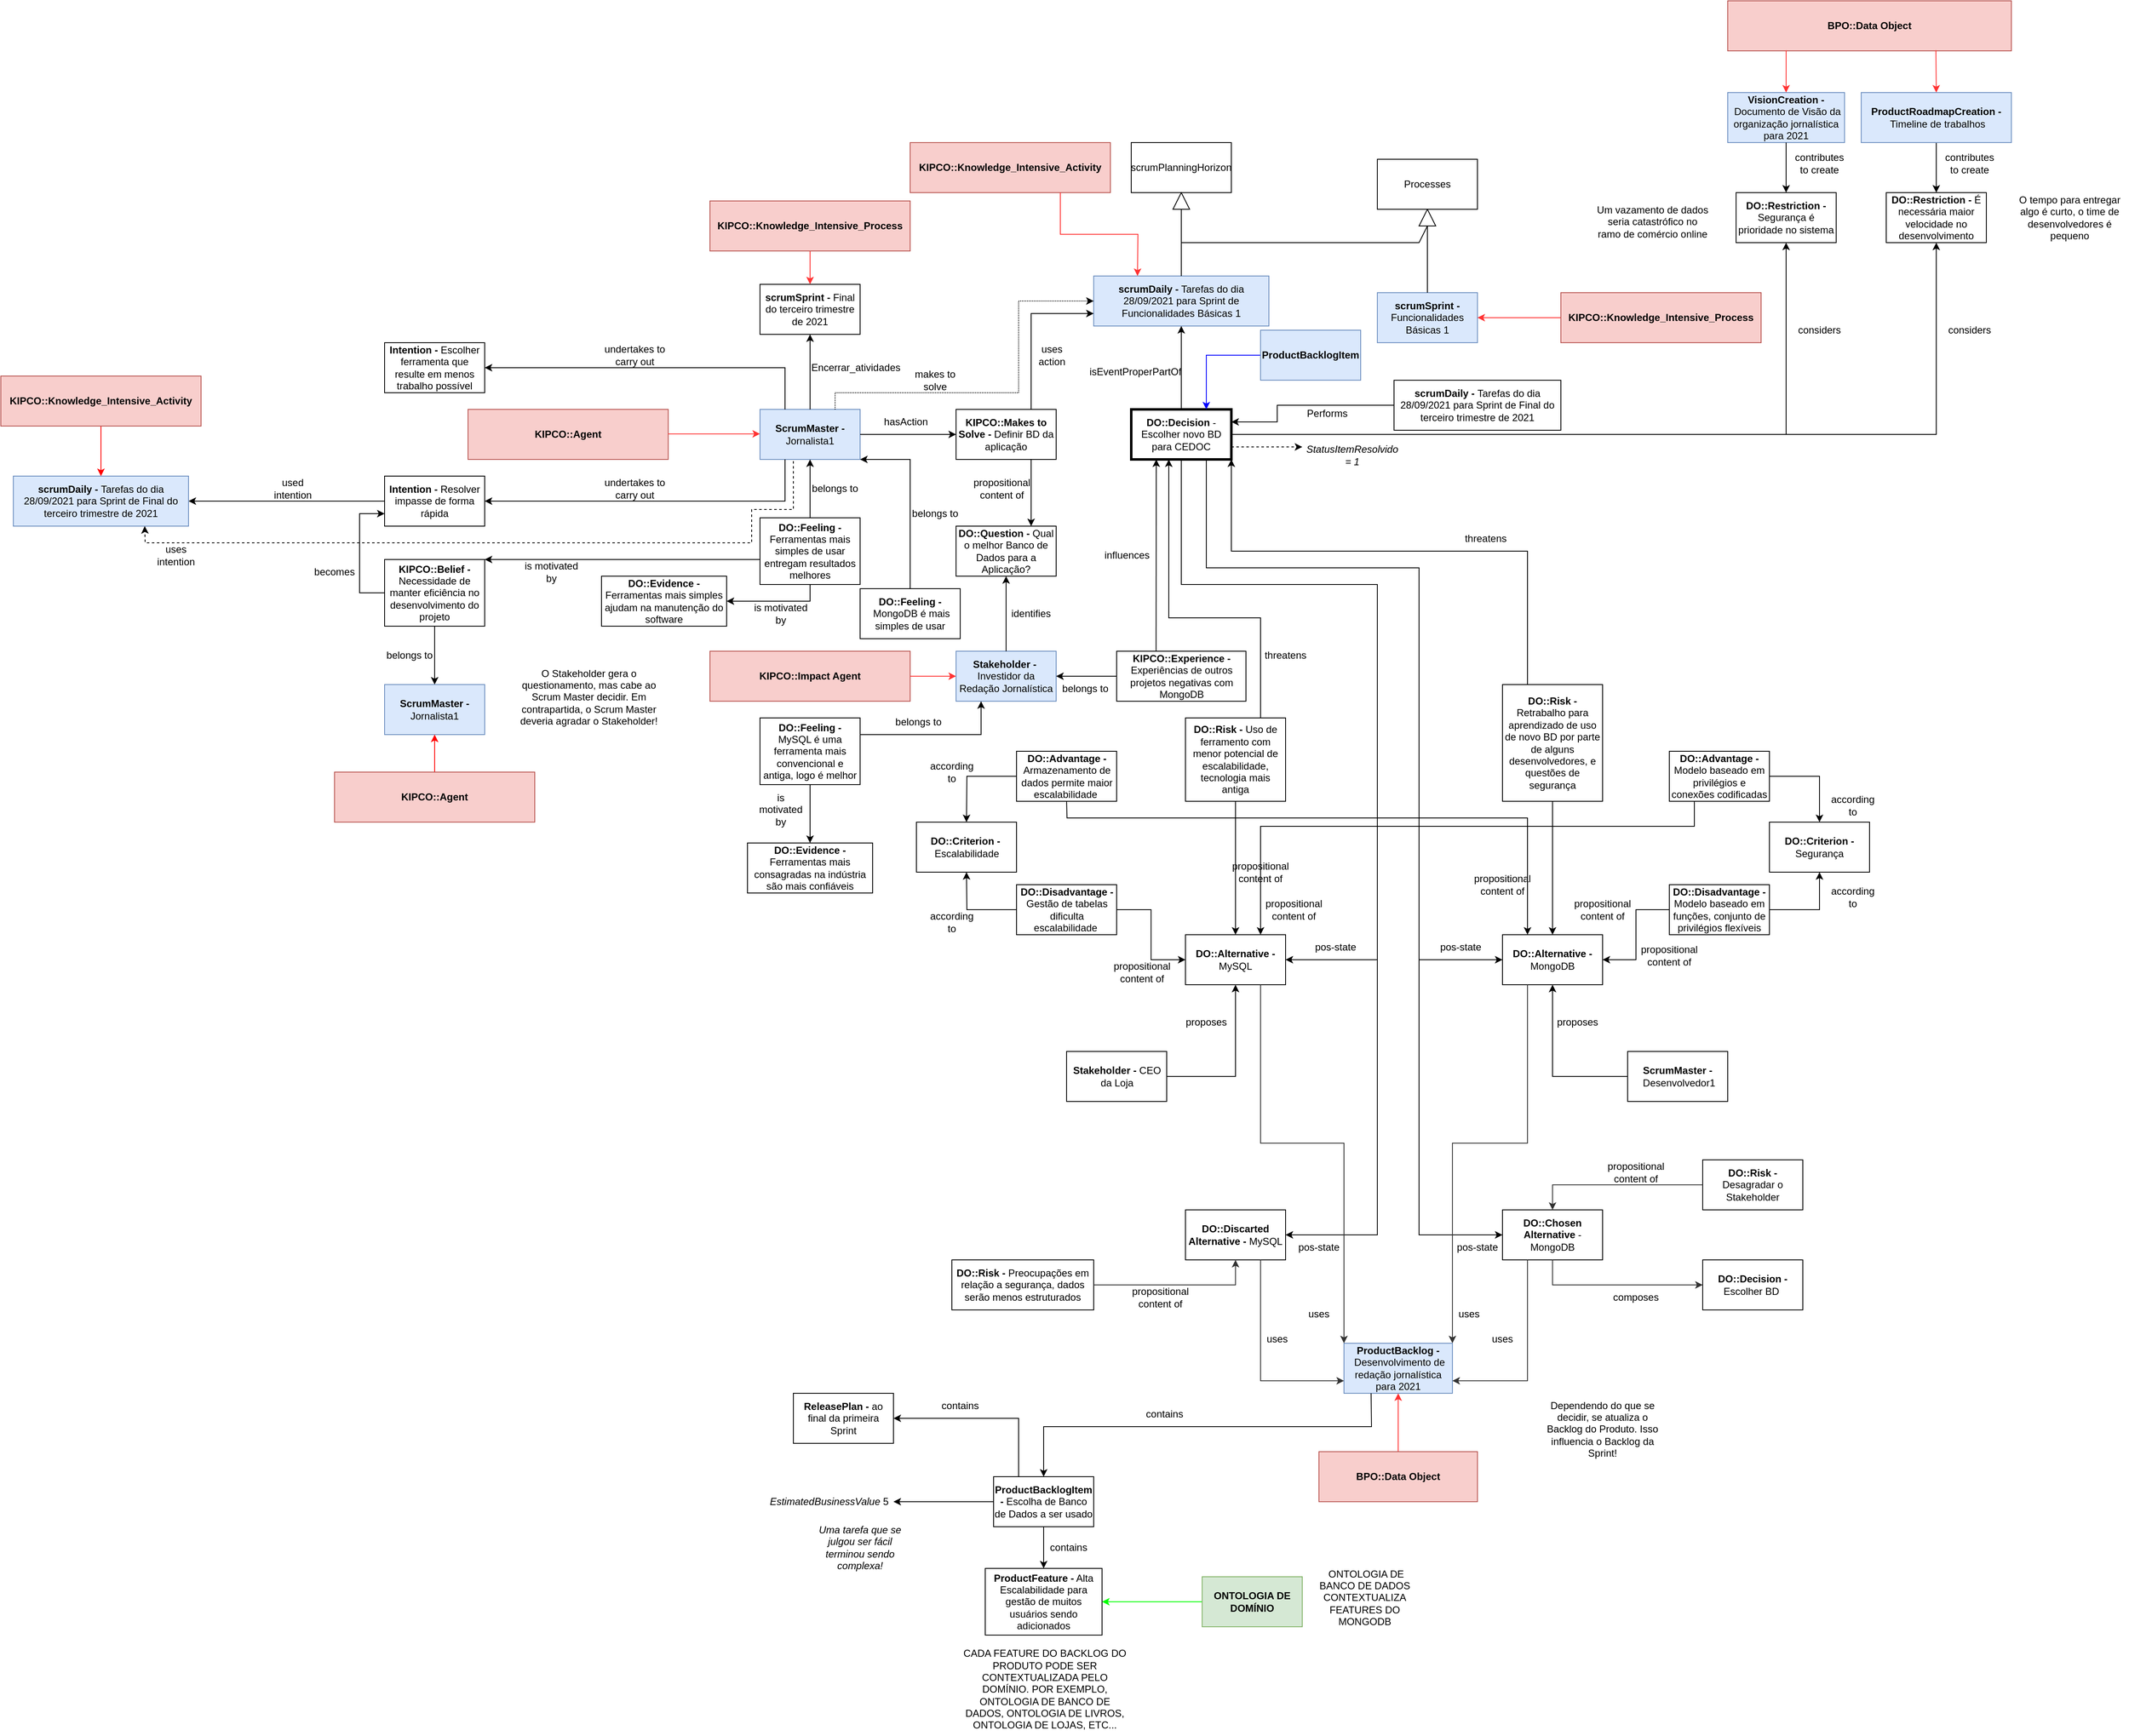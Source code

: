 <mxfile version="20.3.0" type="device"><diagram id="VRvzG6UoKIaGIwuwyNNx" name="Page-1"><mxGraphModel dx="5292" dy="1450" grid="1" gridSize="10" guides="1" tooltips="1" connect="1" arrows="1" fold="1" page="1" pageScale="1" pageWidth="850" pageHeight="1100" math="0" shadow="0"><root><mxCell id="0"/><mxCell id="1" parent="0"/><mxCell id="UFkuo5aGojXe24x4-WLf-1" value="&lt;b&gt;scrumDaily -&lt;/b&gt; Tarefas do dia 28/09/2021 para Sprint de Funcionalidades Básicas 1" style="rounded=0;whiteSpace=wrap;html=1;fontFamily=Helvetica;fontSize=12;fillColor=#dae8fc;strokeColor=#6c8ebf;" parent="1" vertex="1"><mxGeometry x="-1720" y="430" width="210" height="60" as="geometry"/></mxCell><mxCell id="UFkuo5aGojXe24x4-WLf-2" value="&lt;b&gt;KIPCO::Knowledge_Intensive_Activity&lt;/b&gt;" style="rounded=0;whiteSpace=wrap;html=1;fillColor=#f8cecc;strokeColor=#b85450;" parent="1" vertex="1"><mxGeometry x="-1940" y="270" width="240" height="60" as="geometry"/></mxCell><mxCell id="UFkuo5aGojXe24x4-WLf-3" value="" style="endArrow=classic;html=1;rounded=0;exitX=0.75;exitY=1;exitDx=0;exitDy=0;entryX=0.25;entryY=0;entryDx=0;entryDy=0;strokeColor=#FF3333;" parent="1" source="UFkuo5aGojXe24x4-WLf-2" target="UFkuo5aGojXe24x4-WLf-1" edge="1"><mxGeometry width="50" height="50" relative="1" as="geometry"><mxPoint x="-1560" y="400" as="sourcePoint"/><mxPoint x="-1510" y="350" as="targetPoint"/><Array as="points"><mxPoint x="-1760" y="380"/><mxPoint x="-1667" y="380"/></Array></mxGeometry></mxCell><mxCell id="UFkuo5aGojXe24x4-WLf-4" value="&lt;b&gt;DO::Decision&lt;/b&gt;&amp;nbsp;- Escolher novo BD para CEDOC" style="rounded=0;whiteSpace=wrap;html=1;strokeWidth=3;" parent="1" vertex="1"><mxGeometry x="-1675" y="590" width="120" height="60" as="geometry"/></mxCell><mxCell id="UFkuo5aGojXe24x4-WLf-5" value="" style="endArrow=classic;html=1;rounded=0;strokeColor=#000000;exitX=0.5;exitY=0;exitDx=0;exitDy=0;entryX=0.5;entryY=1;entryDx=0;entryDy=0;" parent="1" source="UFkuo5aGojXe24x4-WLf-4" target="UFkuo5aGojXe24x4-WLf-1" edge="1"><mxGeometry width="50" height="50" relative="1" as="geometry"><mxPoint x="-1610" y="460" as="sourcePoint"/><mxPoint x="-1560" y="410" as="targetPoint"/></mxGeometry></mxCell><mxCell id="UFkuo5aGojXe24x4-WLf-6" value="isEventProperPartOf" style="text;html=1;strokeColor=none;fillColor=none;align=center;verticalAlign=middle;whiteSpace=wrap;rounded=0;" parent="1" vertex="1"><mxGeometry x="-1700" y="530" width="60" height="30" as="geometry"/></mxCell><mxCell id="UFkuo5aGojXe24x4-WLf-7" value="scrumPlanningHorizon" style="rounded=0;whiteSpace=wrap;html=1;" parent="1" vertex="1"><mxGeometry x="-1675" y="270" width="120" height="60" as="geometry"/></mxCell><mxCell id="UFkuo5aGojXe24x4-WLf-8" value="" style="triangle;whiteSpace=wrap;html=1;rotation=-90;" parent="1" vertex="1"><mxGeometry x="-1625" y="330" width="20" height="20" as="geometry"/></mxCell><mxCell id="UFkuo5aGojXe24x4-WLf-9" value="Processes" style="rounded=0;whiteSpace=wrap;html=1;" parent="1" vertex="1"><mxGeometry x="-1380" y="290" width="120" height="60" as="geometry"/></mxCell><mxCell id="UFkuo5aGojXe24x4-WLf-10" value="" style="triangle;whiteSpace=wrap;html=1;rotation=-90;" parent="1" vertex="1"><mxGeometry x="-1330" y="350" width="20" height="20" as="geometry"/></mxCell><mxCell id="UFkuo5aGojXe24x4-WLf-11" value="&lt;b&gt;scrumSprint -&lt;/b&gt; Funcionalidades Básicas 1" style="rounded=0;whiteSpace=wrap;html=1;fillColor=#dae8fc;strokeColor=#6c8ebf;" parent="1" vertex="1"><mxGeometry x="-1380" y="450" width="120" height="60" as="geometry"/></mxCell><mxCell id="UFkuo5aGojXe24x4-WLf-12" value="" style="endArrow=none;html=1;rounded=0;entryX=0;entryY=0.5;entryDx=0;entryDy=0;exitX=0.5;exitY=0;exitDx=0;exitDy=0;" parent="1" source="UFkuo5aGojXe24x4-WLf-11" target="UFkuo5aGojXe24x4-WLf-10" edge="1"><mxGeometry width="50" height="50" relative="1" as="geometry"><mxPoint x="-1570" y="520" as="sourcePoint"/><mxPoint x="-1320" y="380" as="targetPoint"/></mxGeometry></mxCell><mxCell id="UFkuo5aGojXe24x4-WLf-13" value="" style="endArrow=none;html=1;rounded=0;entryX=0;entryY=0.5;entryDx=0;entryDy=0;exitX=0.5;exitY=0;exitDx=0;exitDy=0;" parent="1" source="UFkuo5aGojXe24x4-WLf-1" target="UFkuo5aGojXe24x4-WLf-10" edge="1"><mxGeometry width="50" height="50" relative="1" as="geometry"><mxPoint x="-1570" y="520" as="sourcePoint"/><mxPoint x="-1520" y="470" as="targetPoint"/><Array as="points"><mxPoint x="-1615" y="390"/><mxPoint x="-1330" y="390"/></Array></mxGeometry></mxCell><mxCell id="UFkuo5aGojXe24x4-WLf-14" value="" style="endArrow=none;html=1;rounded=0;entryX=0;entryY=0.5;entryDx=0;entryDy=0;exitX=0.5;exitY=0;exitDx=0;exitDy=0;" parent="1" source="UFkuo5aGojXe24x4-WLf-1" target="UFkuo5aGojXe24x4-WLf-8" edge="1"><mxGeometry width="50" height="50" relative="1" as="geometry"><mxPoint x="-1560" y="450" as="sourcePoint"/><mxPoint x="-1510" y="400" as="targetPoint"/></mxGeometry></mxCell><mxCell id="UFkuo5aGojXe24x4-WLf-15" style="edgeStyle=orthogonalEdgeStyle;rounded=0;orthogonalLoop=1;jettySize=auto;html=1;entryX=1;entryY=0.5;entryDx=0;entryDy=0;strokeColor=#FF3333;" parent="1" source="UFkuo5aGojXe24x4-WLf-16" target="UFkuo5aGojXe24x4-WLf-11" edge="1"><mxGeometry relative="1" as="geometry"/></mxCell><mxCell id="UFkuo5aGojXe24x4-WLf-16" value="&lt;b&gt;KIPCO::Knowledge_Intensive_Process&lt;/b&gt;" style="rounded=0;whiteSpace=wrap;html=1;fillColor=#f8cecc;strokeColor=#b85450;" parent="1" vertex="1"><mxGeometry x="-1160" y="450" width="240" height="60" as="geometry"/></mxCell><mxCell id="aC0FvgxwL4THudDFCLlS-1" value="&lt;b&gt;KIPCO::Agent&lt;/b&gt;" style="rounded=0;whiteSpace=wrap;html=1;fillColor=#f8cecc;strokeColor=#b85450;" parent="1" vertex="1"><mxGeometry x="-2470" y="590" width="240" height="60" as="geometry"/></mxCell><mxCell id="aC0FvgxwL4THudDFCLlS-2" value="" style="endArrow=classic;html=1;rounded=0;exitX=1;exitY=0.5;exitDx=0;exitDy=0;entryX=0;entryY=0.5;entryDx=0;entryDy=0;strokeColor=#FF3333;" parent="1" edge="1"><mxGeometry width="50" height="50" relative="1" as="geometry"><mxPoint x="-2230" y="619.33" as="sourcePoint"/><mxPoint x="-2120" y="619.33" as="targetPoint"/></mxGeometry></mxCell><mxCell id="aC0FvgxwL4THudDFCLlS-3" value="&lt;b&gt;ScrumMaster -&lt;/b&gt; Jornalista1" style="rounded=0;whiteSpace=wrap;html=1;fillColor=#dae8fc;strokeColor=#6c8ebf;" parent="1" vertex="1"><mxGeometry x="-2120" y="590" width="120" height="60" as="geometry"/></mxCell><mxCell id="aC0FvgxwL4THudDFCLlS-4" value="" style="endArrow=classic;html=1;rounded=0;exitX=1;exitY=0.5;exitDx=0;exitDy=0;entryX=0;entryY=0.5;entryDx=0;entryDy=0;" parent="1" source="aC0FvgxwL4THudDFCLlS-3" target="aC0FvgxwL4THudDFCLlS-6" edge="1"><mxGeometry width="50" height="50" relative="1" as="geometry"><mxPoint x="-2005" y="400" as="sourcePoint"/><mxPoint x="-1885" y="620" as="targetPoint"/></mxGeometry></mxCell><mxCell id="aC0FvgxwL4THudDFCLlS-5" value="hasAction" style="text;html=1;strokeColor=none;fillColor=none;align=center;verticalAlign=middle;whiteSpace=wrap;rounded=0;" parent="1" vertex="1"><mxGeometry x="-1975" y="590" width="60" height="30" as="geometry"/></mxCell><mxCell id="aC0FvgxwL4THudDFCLlS-6" value="&lt;b&gt;KIPCO::Makes to Solve -&lt;/b&gt; Definir BD da aplicação" style="rounded=0;whiteSpace=wrap;html=1;" parent="1" vertex="1"><mxGeometry x="-1885" y="590" width="120" height="60" as="geometry"/></mxCell><mxCell id="aC0FvgxwL4THudDFCLlS-7" value="" style="endArrow=classic;html=1;rounded=0;exitX=0.75;exitY=0;exitDx=0;exitDy=0;entryX=0;entryY=0.75;entryDx=0;entryDy=0;" parent="1" source="aC0FvgxwL4THudDFCLlS-6" target="UFkuo5aGojXe24x4-WLf-1" edge="1"><mxGeometry width="50" height="50" relative="1" as="geometry"><mxPoint x="-1840" y="520" as="sourcePoint"/><mxPoint x="-1790" y="470" as="targetPoint"/><Array as="points"><mxPoint x="-1795" y="475"/></Array></mxGeometry></mxCell><mxCell id="aC0FvgxwL4THudDFCLlS-8" value="uses action" style="text;html=1;strokeColor=none;fillColor=none;align=center;verticalAlign=middle;whiteSpace=wrap;rounded=0;" parent="1" vertex="1"><mxGeometry x="-1800" y="510" width="60" height="30" as="geometry"/></mxCell><mxCell id="aC0FvgxwL4THudDFCLlS-9" value="" style="endArrow=classic;html=1;rounded=0;exitX=0.75;exitY=1;exitDx=0;exitDy=0;entryX=0.75;entryY=0;entryDx=0;entryDy=0;" parent="1" source="aC0FvgxwL4THudDFCLlS-6" target="aC0FvgxwL4THudDFCLlS-10" edge="1"><mxGeometry width="50" height="50" relative="1" as="geometry"><mxPoint x="-1830" y="640" as="sourcePoint"/><mxPoint x="-1795" y="720" as="targetPoint"/></mxGeometry></mxCell><mxCell id="aC0FvgxwL4THudDFCLlS-10" value="&lt;b&gt;DO::Question - &lt;/b&gt;Qual o melhor Banco de Dados para a Aplicação?" style="rounded=0;whiteSpace=wrap;html=1;" parent="1" vertex="1"><mxGeometry x="-1885" y="730" width="120" height="60" as="geometry"/></mxCell><mxCell id="aC0FvgxwL4THudDFCLlS-11" value="propositional content of" style="text;html=1;strokeColor=none;fillColor=none;align=center;verticalAlign=middle;whiteSpace=wrap;rounded=0;" parent="1" vertex="1"><mxGeometry x="-1860" y="670" width="60" height="30" as="geometry"/></mxCell><mxCell id="aC0FvgxwL4THudDFCLlS-13" value="&lt;b&gt;KIPCO::Impact Agent&lt;/b&gt;" style="rounded=0;whiteSpace=wrap;html=1;fillColor=#f8cecc;strokeColor=#b85450;" parent="1" vertex="1"><mxGeometry x="-2180" y="880" width="240" height="60" as="geometry"/></mxCell><mxCell id="aC0FvgxwL4THudDFCLlS-14" value="&lt;b&gt;Stakeholder -&lt;/b&gt;&amp;nbsp; Investidor da Redação Jornalística" style="rounded=0;whiteSpace=wrap;html=1;fillColor=#dae8fc;strokeColor=#6c8ebf;" parent="1" vertex="1"><mxGeometry x="-1885" y="880" width="120" height="60" as="geometry"/></mxCell><mxCell id="aC0FvgxwL4THudDFCLlS-15" value="" style="endArrow=classic;html=1;rounded=0;exitX=1;exitY=0.5;exitDx=0;exitDy=0;entryX=0;entryY=0.5;entryDx=0;entryDy=0;strokeColor=#FF3333;" parent="1" source="aC0FvgxwL4THudDFCLlS-13" target="aC0FvgxwL4THudDFCLlS-14" edge="1"><mxGeometry width="50" height="50" relative="1" as="geometry"><mxPoint x="-1870" y="730" as="sourcePoint"/><mxPoint x="-1820" y="680" as="targetPoint"/></mxGeometry></mxCell><mxCell id="aC0FvgxwL4THudDFCLlS-16" value="" style="endArrow=classic;html=1;rounded=0;strokeColor=#000000;exitX=0.5;exitY=0;exitDx=0;exitDy=0;entryX=0.5;entryY=1;entryDx=0;entryDy=0;" parent="1" source="aC0FvgxwL4THudDFCLlS-14" target="aC0FvgxwL4THudDFCLlS-10" edge="1"><mxGeometry width="50" height="50" relative="1" as="geometry"><mxPoint x="-1930" y="780" as="sourcePoint"/><mxPoint x="-1880" y="730" as="targetPoint"/></mxGeometry></mxCell><mxCell id="aC0FvgxwL4THudDFCLlS-17" value="identifies" style="text;html=1;strokeColor=none;fillColor=none;align=center;verticalAlign=middle;whiteSpace=wrap;rounded=0;" parent="1" vertex="1"><mxGeometry x="-1825" y="820" width="60" height="30" as="geometry"/></mxCell><mxCell id="aC0FvgxwL4THudDFCLlS-18" value="&lt;b&gt;KIPCO::Experience -&lt;/b&gt; Experiências de outros projetos negativas com MongoDB" style="rounded=0;whiteSpace=wrap;html=1;" parent="1" vertex="1"><mxGeometry x="-1692.5" y="880" width="155" height="60" as="geometry"/></mxCell><mxCell id="aC0FvgxwL4THudDFCLlS-19" value="" style="endArrow=classic;html=1;rounded=0;strokeColor=#000000;exitX=0;exitY=0.5;exitDx=0;exitDy=0;entryX=1;entryY=0.5;entryDx=0;entryDy=0;" parent="1" source="aC0FvgxwL4THudDFCLlS-18" target="aC0FvgxwL4THudDFCLlS-14" edge="1"><mxGeometry width="50" height="50" relative="1" as="geometry"><mxPoint x="-1850" y="780" as="sourcePoint"/><mxPoint x="-1800" y="730" as="targetPoint"/></mxGeometry></mxCell><mxCell id="aC0FvgxwL4THudDFCLlS-20" value="belongs to" style="text;html=1;strokeColor=none;fillColor=none;align=center;verticalAlign=middle;whiteSpace=wrap;rounded=0;" parent="1" vertex="1"><mxGeometry x="-1760" y="910" width="60" height="30" as="geometry"/></mxCell><mxCell id="aC0FvgxwL4THudDFCLlS-21" value="" style="endArrow=classic;html=1;rounded=0;strokeColor=#000000;entryX=0.25;entryY=1;entryDx=0;entryDy=0;exitX=0.305;exitY=0.002;exitDx=0;exitDy=0;exitPerimeter=0;" parent="1" source="aC0FvgxwL4THudDFCLlS-18" target="UFkuo5aGojXe24x4-WLf-4" edge="1"><mxGeometry width="50" height="50" relative="1" as="geometry"><mxPoint x="-1650" y="870" as="sourcePoint"/><mxPoint x="-1800" y="730" as="targetPoint"/></mxGeometry></mxCell><mxCell id="aC0FvgxwL4THudDFCLlS-22" value="influences" style="text;html=1;strokeColor=none;fillColor=none;align=center;verticalAlign=middle;whiteSpace=wrap;rounded=0;" parent="1" vertex="1"><mxGeometry x="-1710" y="750" width="60" height="30" as="geometry"/></mxCell><mxCell id="aC0FvgxwL4THudDFCLlS-23" value="" style="endArrow=classic;html=1;rounded=0;strokeColor=#000000;exitX=1;exitY=0.5;exitDx=0;exitDy=0;entryX=0.5;entryY=1;entryDx=0;entryDy=0;" parent="1" source="UFkuo5aGojXe24x4-WLf-4" target="aC0FvgxwL4THudDFCLlS-47" edge="1"><mxGeometry width="50" height="50" relative="1" as="geometry"><mxPoint x="-1520" y="580" as="sourcePoint"/><mxPoint x="-800" y="320" as="targetPoint"/><Array as="points"><mxPoint x="-890" y="620"/></Array></mxGeometry></mxCell><mxCell id="aC0FvgxwL4THudDFCLlS-24" value="considers" style="text;html=1;strokeColor=none;fillColor=none;align=center;verticalAlign=middle;whiteSpace=wrap;rounded=0;" parent="1" vertex="1"><mxGeometry x="-880" y="480" width="60" height="30" as="geometry"/></mxCell><mxCell id="aC0FvgxwL4THudDFCLlS-26" value="&lt;b&gt;BPO::Data Object&lt;/b&gt;" style="rounded=0;whiteSpace=wrap;html=1;fillColor=#f8cecc;strokeColor=#b85450;" parent="1" vertex="1"><mxGeometry x="-960" y="100" width="340" height="60" as="geometry"/></mxCell><mxCell id="aC0FvgxwL4THudDFCLlS-27" value="&lt;b&gt;VisionCreation -&lt;/b&gt;&amp;nbsp;Documento de Visão da organização jornalística para 2021" style="rounded=0;whiteSpace=wrap;html=1;fillColor=#dae8fc;strokeColor=#6c8ebf;" parent="1" vertex="1"><mxGeometry x="-960" y="210" width="140" height="60" as="geometry"/></mxCell><mxCell id="aC0FvgxwL4THudDFCLlS-52" style="edgeStyle=orthogonalEdgeStyle;rounded=0;orthogonalLoop=1;jettySize=auto;html=1;exitX=0.5;exitY=1;exitDx=0;exitDy=0;entryX=0.5;entryY=0;entryDx=0;entryDy=0;strokeColor=#000000;" parent="1" source="aC0FvgxwL4THudDFCLlS-29" target="aC0FvgxwL4THudDFCLlS-48" edge="1"><mxGeometry relative="1" as="geometry"/></mxCell><mxCell id="aC0FvgxwL4THudDFCLlS-29" value="&lt;b&gt;ProductRoadmapCreation -&lt;/b&gt;&amp;nbsp;Timeline de trabalhos" style="rounded=0;whiteSpace=wrap;html=1;fillColor=#dae8fc;strokeColor=#6c8ebf;" parent="1" vertex="1"><mxGeometry x="-800" y="210" width="180" height="60" as="geometry"/></mxCell><mxCell id="aC0FvgxwL4THudDFCLlS-33" value="" style="endArrow=classic;html=1;rounded=0;strokeColor=#FF3333;exitX=0.206;exitY=0.989;exitDx=0;exitDy=0;exitPerimeter=0;entryX=0.5;entryY=0;entryDx=0;entryDy=0;" parent="1" source="aC0FvgxwL4THudDFCLlS-26" target="aC0FvgxwL4THudDFCLlS-27" edge="1"><mxGeometry width="50" height="50" relative="1" as="geometry"><mxPoint x="-800" y="290" as="sourcePoint"/><mxPoint x="-750" y="240" as="targetPoint"/></mxGeometry></mxCell><mxCell id="aC0FvgxwL4THudDFCLlS-34" value="" style="endArrow=classic;html=1;rounded=0;strokeColor=#FF3333;entryX=0.5;entryY=0;entryDx=0;entryDy=0;exitX=0.734;exitY=0.987;exitDx=0;exitDy=0;exitPerimeter=0;" parent="1" source="aC0FvgxwL4THudDFCLlS-26" target="aC0FvgxwL4THudDFCLlS-29" edge="1"><mxGeometry width="50" height="50" relative="1" as="geometry"><mxPoint x="-770" y="170" as="sourcePoint"/><mxPoint x="-720" y="180" as="targetPoint"/></mxGeometry></mxCell><mxCell id="aC0FvgxwL4THudDFCLlS-35" value="Um vazamento de dados seria catastrófico no ramo de comércio online" style="text;html=1;strokeColor=none;fillColor=none;align=center;verticalAlign=middle;whiteSpace=wrap;rounded=0;" parent="1" vertex="1"><mxGeometry x="-1120" y="350" width="140" height="30" as="geometry"/></mxCell><mxCell id="aC0FvgxwL4THudDFCLlS-36" value="" style="endArrow=classic;html=1;rounded=0;strokeColor=#000000;exitX=0.75;exitY=0;exitDx=0;exitDy=0;entryX=0;entryY=0.5;entryDx=0;entryDy=0;dashed=1;dashPattern=1 1;" parent="1" source="aC0FvgxwL4THudDFCLlS-3" target="UFkuo5aGojXe24x4-WLf-1" edge="1"><mxGeometry width="50" height="50" relative="1" as="geometry"><mxPoint x="-1860" y="470" as="sourcePoint"/><mxPoint x="-1810" y="420" as="targetPoint"/><Array as="points"><mxPoint x="-2030" y="570"/><mxPoint x="-1810" y="570"/><mxPoint x="-1810" y="460"/></Array></mxGeometry></mxCell><mxCell id="aC0FvgxwL4THudDFCLlS-37" value="makes to solve" style="text;html=1;strokeColor=none;fillColor=none;align=center;verticalAlign=middle;whiteSpace=wrap;rounded=0;" parent="1" vertex="1"><mxGeometry x="-1940" y="540" width="60" height="30" as="geometry"/></mxCell><mxCell id="aC0FvgxwL4THudDFCLlS-38" value="" style="endArrow=classic;html=1;rounded=0;strokeColor=#000000;exitX=0.5;exitY=0;exitDx=0;exitDy=0;entryX=0.5;entryY=1;entryDx=0;entryDy=0;" parent="1" source="aC0FvgxwL4THudDFCLlS-3" target="aC0FvgxwL4THudDFCLlS-43" edge="1"><mxGeometry width="50" height="50" relative="1" as="geometry"><mxPoint x="-1710" y="490" as="sourcePoint"/><mxPoint x="-2060" y="490" as="targetPoint"/></mxGeometry></mxCell><mxCell id="aC0FvgxwL4THudDFCLlS-43" value="&lt;b&gt;scrumSprint -&lt;/b&gt;&amp;nbsp;Final do terceiro trimestre de 2021" style="rounded=0;whiteSpace=wrap;html=1;" parent="1" vertex="1"><mxGeometry x="-2120" y="440" width="120" height="60" as="geometry"/></mxCell><mxCell id="aC0FvgxwL4THudDFCLlS-44" style="edgeStyle=orthogonalEdgeStyle;rounded=0;orthogonalLoop=1;jettySize=auto;html=1;entryX=0.5;entryY=0;entryDx=0;entryDy=0;strokeColor=#FF3333;" parent="1" source="aC0FvgxwL4THudDFCLlS-45" target="aC0FvgxwL4THudDFCLlS-43" edge="1"><mxGeometry relative="1" as="geometry"/></mxCell><mxCell id="aC0FvgxwL4THudDFCLlS-45" value="&lt;b&gt;KIPCO::Knowledge_Intensive_Process&lt;/b&gt;" style="rounded=0;whiteSpace=wrap;html=1;fillColor=#f8cecc;strokeColor=#b85450;" parent="1" vertex="1"><mxGeometry x="-2180" y="340" width="240" height="60" as="geometry"/></mxCell><mxCell id="aC0FvgxwL4THudDFCLlS-46" value="Encerrar_atividades" style="text;html=1;strokeColor=none;fillColor=none;align=center;verticalAlign=middle;whiteSpace=wrap;rounded=0;" parent="1" vertex="1"><mxGeometry x="-2035" y="525" width="60" height="30" as="geometry"/></mxCell><mxCell id="aC0FvgxwL4THudDFCLlS-47" value="&lt;b&gt;DO::Restriction -&lt;/b&gt; Segurança é prioridade no sistema" style="rounded=0;whiteSpace=wrap;html=1;" parent="1" vertex="1"><mxGeometry x="-950" y="330" width="120" height="60" as="geometry"/></mxCell><mxCell id="aC0FvgxwL4THudDFCLlS-48" value="&lt;b&gt;DO::Restriction - &lt;/b&gt;É necessária maior velocidade no desenvolvimento" style="rounded=0;whiteSpace=wrap;html=1;" parent="1" vertex="1"><mxGeometry x="-770" y="330" width="120" height="60" as="geometry"/></mxCell><mxCell id="aC0FvgxwL4THudDFCLlS-49" value="O tempo para entregar algo é curto, o time de desenvolvedores é pequeno" style="text;html=1;strokeColor=none;fillColor=none;align=center;verticalAlign=middle;whiteSpace=wrap;rounded=0;" parent="1" vertex="1"><mxGeometry x="-620" y="345" width="140" height="30" as="geometry"/></mxCell><mxCell id="aC0FvgxwL4THudDFCLlS-51" value="" style="endArrow=classic;html=1;rounded=0;strokeColor=#000000;entryX=0.5;entryY=0;entryDx=0;entryDy=0;" parent="1" target="aC0FvgxwL4THudDFCLlS-47" edge="1"><mxGeometry width="50" height="50" relative="1" as="geometry"><mxPoint x="-890" y="270" as="sourcePoint"/><mxPoint x="-860" y="250" as="targetPoint"/></mxGeometry></mxCell><mxCell id="aC0FvgxwL4THudDFCLlS-53" value="contributes to create" style="text;html=1;strokeColor=none;fillColor=none;align=center;verticalAlign=middle;whiteSpace=wrap;rounded=0;" parent="1" vertex="1"><mxGeometry x="-880" y="280" width="60" height="30" as="geometry"/></mxCell><mxCell id="aC0FvgxwL4THudDFCLlS-54" value="contributes to create" style="text;html=1;strokeColor=none;fillColor=none;align=center;verticalAlign=middle;whiteSpace=wrap;rounded=0;" parent="1" vertex="1"><mxGeometry x="-700" y="280" width="60" height="30" as="geometry"/></mxCell><mxCell id="aC0FvgxwL4THudDFCLlS-55" value="" style="endArrow=classic;html=1;rounded=0;strokeColor=#000000;exitX=1;exitY=0.5;exitDx=0;exitDy=0;entryX=0.5;entryY=1;entryDx=0;entryDy=0;" parent="1" source="UFkuo5aGojXe24x4-WLf-4" target="aC0FvgxwL4THudDFCLlS-48" edge="1"><mxGeometry width="50" height="50" relative="1" as="geometry"><mxPoint x="-950" y="430" as="sourcePoint"/><mxPoint x="-900" y="380" as="targetPoint"/><Array as="points"><mxPoint x="-710" y="620"/></Array></mxGeometry></mxCell><mxCell id="aC0FvgxwL4THudDFCLlS-57" value="considers" style="text;html=1;strokeColor=none;fillColor=none;align=center;verticalAlign=middle;whiteSpace=wrap;rounded=0;" parent="1" vertex="1"><mxGeometry x="-700" y="480" width="60" height="30" as="geometry"/></mxCell><mxCell id="J6H27YaI_vML3lDZkrX2-1" value="" style="endArrow=classic;html=1;rounded=0;exitX=0.5;exitY=1;exitDx=0;exitDy=0;entryX=1;entryY=0.5;entryDx=0;entryDy=0;" parent="1" source="UFkuo5aGojXe24x4-WLf-4" target="J6H27YaI_vML3lDZkrX2-56" edge="1"><mxGeometry width="50" height="50" relative="1" as="geometry"><mxPoint x="-1490" y="690" as="sourcePoint"/><mxPoint x="-1390" y="1460" as="targetPoint"/><Array as="points"><mxPoint x="-1615" y="800"/><mxPoint x="-1380" y="800"/><mxPoint x="-1380" y="1580"/></Array></mxGeometry></mxCell><mxCell id="J6H27YaI_vML3lDZkrX2-2" value="" style="endArrow=classic;html=1;rounded=0;exitX=0.75;exitY=1;exitDx=0;exitDy=0;entryX=0;entryY=0.5;entryDx=0;entryDy=0;" parent="1" source="UFkuo5aGojXe24x4-WLf-4" target="J6H27YaI_vML3lDZkrX2-57" edge="1"><mxGeometry width="50" height="50" relative="1" as="geometry"><mxPoint x="-1480" y="840" as="sourcePoint"/><mxPoint x="-1270" y="1460" as="targetPoint"/><Array as="points"><mxPoint x="-1585" y="780"/><mxPoint x="-1330" y="780"/><mxPoint x="-1330" y="1580"/></Array></mxGeometry></mxCell><mxCell id="J6H27YaI_vML3lDZkrX2-3" value="" style="endArrow=classic;html=1;rounded=0;exitX=0.75;exitY=1;exitDx=0;exitDy=0;entryX=0;entryY=0.5;entryDx=0;entryDy=0;" parent="1" target="J6H27YaI_vML3lDZkrX2-8" edge="1"><mxGeometry width="50" height="50" relative="1" as="geometry"><mxPoint x="-1585.0" y="650" as="sourcePoint"/><mxPoint x="-1240" y="1190" as="targetPoint"/><Array as="points"><mxPoint x="-1585" y="780"/><mxPoint x="-1330" y="780"/><mxPoint x="-1330" y="1250"/></Array></mxGeometry></mxCell><mxCell id="J6H27YaI_vML3lDZkrX2-4" value="" style="endArrow=classic;html=1;rounded=0;exitX=0.5;exitY=1;exitDx=0;exitDy=0;entryX=1;entryY=0.5;entryDx=0;entryDy=0;" parent="1" target="J6H27YaI_vML3lDZkrX2-5" edge="1"><mxGeometry width="50" height="50" relative="1" as="geometry"><mxPoint x="-1615.0" y="650" as="sourcePoint"/><mxPoint x="-1470" y="1190" as="targetPoint"/><Array as="points"><mxPoint x="-1615" y="800"/><mxPoint x="-1380" y="800"/><mxPoint x="-1380" y="1250"/></Array></mxGeometry></mxCell><mxCell id="J6H27YaI_vML3lDZkrX2-5" value="&lt;b&gt;DO::Alternative -&lt;/b&gt; MySQL" style="rounded=0;whiteSpace=wrap;html=1;" parent="1" vertex="1"><mxGeometry x="-1610" y="1220" width="120" height="60" as="geometry"/></mxCell><mxCell id="J6H27YaI_vML3lDZkrX2-8" value="&lt;b&gt;DO::Alternative -&lt;/b&gt; MongoDB" style="rounded=0;whiteSpace=wrap;html=1;" parent="1" vertex="1"><mxGeometry x="-1230" y="1220" width="120" height="60" as="geometry"/></mxCell><mxCell id="J6H27YaI_vML3lDZkrX2-9" value="pos-state" style="text;html=1;strokeColor=none;fillColor=none;align=center;verticalAlign=middle;whiteSpace=wrap;rounded=0;" parent="1" vertex="1"><mxGeometry x="-1460" y="1220" width="60" height="30" as="geometry"/></mxCell><mxCell id="J6H27YaI_vML3lDZkrX2-10" value="pos-state" style="text;html=1;strokeColor=none;fillColor=none;align=center;verticalAlign=middle;whiteSpace=wrap;rounded=0;" parent="1" vertex="1"><mxGeometry x="-1310" y="1220" width="60" height="30" as="geometry"/></mxCell><mxCell id="J6H27YaI_vML3lDZkrX2-18" style="edgeStyle=orthogonalEdgeStyle;rounded=0;orthogonalLoop=1;jettySize=auto;html=1;entryX=0.5;entryY=0;entryDx=0;entryDy=0;" parent="1" source="J6H27YaI_vML3lDZkrX2-12" target="J6H27YaI_vML3lDZkrX2-5" edge="1"><mxGeometry relative="1" as="geometry"/></mxCell><mxCell id="J6H27YaI_vML3lDZkrX2-12" value="&lt;b&gt;DO::Risk - &lt;/b&gt;Uso de ferramento com menor potencial de escalabilidade, tecnologia mais antiga" style="rounded=0;whiteSpace=wrap;html=1;" parent="1" vertex="1"><mxGeometry x="-1610" y="960" width="120" height="100" as="geometry"/></mxCell><mxCell id="J6H27YaI_vML3lDZkrX2-19" style="edgeStyle=orthogonalEdgeStyle;rounded=0;orthogonalLoop=1;jettySize=auto;html=1;entryX=0.5;entryY=0;entryDx=0;entryDy=0;" parent="1" source="J6H27YaI_vML3lDZkrX2-13" target="J6H27YaI_vML3lDZkrX2-8" edge="1"><mxGeometry relative="1" as="geometry"/></mxCell><mxCell id="J6H27YaI_vML3lDZkrX2-13" value="&lt;b&gt;DO::Risk - &lt;/b&gt;Retrabalho para aprendizado de uso de novo BD por parte de alguns desenvolvedores, e questões de segurança" style="rounded=0;whiteSpace=wrap;html=1;" parent="1" vertex="1"><mxGeometry x="-1230" y="920" width="120" height="140" as="geometry"/></mxCell><mxCell id="J6H27YaI_vML3lDZkrX2-14" value="" style="endArrow=classic;html=1;rounded=0;exitX=0.75;exitY=0;exitDx=0;exitDy=0;" parent="1" source="J6H27YaI_vML3lDZkrX2-12" edge="1"><mxGeometry width="50" height="50" relative="1" as="geometry"><mxPoint x="-1410" y="870" as="sourcePoint"/><mxPoint x="-1630" y="650" as="targetPoint"/><Array as="points"><mxPoint x="-1520" y="840"/><mxPoint x="-1630" y="840"/></Array></mxGeometry></mxCell><mxCell id="J6H27YaI_vML3lDZkrX2-15" value="threatens" style="text;html=1;strokeColor=none;fillColor=none;align=center;verticalAlign=middle;whiteSpace=wrap;rounded=0;" parent="1" vertex="1"><mxGeometry x="-1520" y="870" width="60" height="30" as="geometry"/></mxCell><mxCell id="J6H27YaI_vML3lDZkrX2-16" value="threatens" style="text;html=1;strokeColor=none;fillColor=none;align=center;verticalAlign=middle;whiteSpace=wrap;rounded=0;" parent="1" vertex="1"><mxGeometry x="-1280" y="730" width="60" height="30" as="geometry"/></mxCell><mxCell id="J6H27YaI_vML3lDZkrX2-17" value="" style="endArrow=classic;html=1;rounded=0;exitX=0.25;exitY=0;exitDx=0;exitDy=0;entryX=1;entryY=1;entryDx=0;entryDy=0;" parent="1" source="J6H27YaI_vML3lDZkrX2-13" target="UFkuo5aGojXe24x4-WLf-4" edge="1"><mxGeometry width="50" height="50" relative="1" as="geometry"><mxPoint x="-1410" y="870" as="sourcePoint"/><mxPoint x="-1360" y="820" as="targetPoint"/><Array as="points"><mxPoint x="-1200" y="760"/><mxPoint x="-1555" y="760"/></Array></mxGeometry></mxCell><mxCell id="J6H27YaI_vML3lDZkrX2-20" value="propositional content of" style="text;html=1;strokeColor=none;fillColor=none;align=center;verticalAlign=middle;whiteSpace=wrap;rounded=0;" parent="1" vertex="1"><mxGeometry x="-1510" y="1175" width="60" height="30" as="geometry"/></mxCell><mxCell id="J6H27YaI_vML3lDZkrX2-21" value="propositional content of" style="text;html=1;strokeColor=none;fillColor=none;align=center;verticalAlign=middle;whiteSpace=wrap;rounded=0;" parent="1" vertex="1"><mxGeometry x="-1140" y="1175" width="60" height="30" as="geometry"/></mxCell><mxCell id="J6H27YaI_vML3lDZkrX2-22" value="&lt;b&gt;DO::Criterion -&amp;nbsp;&lt;/b&gt; Escalabilidade" style="rounded=0;whiteSpace=wrap;html=1;" parent="1" vertex="1"><mxGeometry x="-1932.5" y="1085" width="120" height="60" as="geometry"/></mxCell><mxCell id="J6H27YaI_vML3lDZkrX2-23" value="&lt;b&gt;DO::Criterion -&lt;/b&gt; Segurança" style="rounded=0;whiteSpace=wrap;html=1;" parent="1" vertex="1"><mxGeometry x="-910" y="1085" width="120" height="60" as="geometry"/></mxCell><mxCell id="J6H27YaI_vML3lDZkrX2-24" value="&lt;b&gt;DO::Advantage -&lt;/b&gt; Modelo baseado em privilégios e conexões codificadas" style="rounded=0;whiteSpace=wrap;html=1;" parent="1" vertex="1"><mxGeometry x="-1030" y="1000" width="120" height="60" as="geometry"/></mxCell><mxCell id="J6H27YaI_vML3lDZkrX2-25" value="&lt;b&gt;DO::Advantage -&lt;/b&gt; Armazenamento de dados permite maior escalabilidade&amp;nbsp;" style="rounded=0;whiteSpace=wrap;html=1;" parent="1" vertex="1"><mxGeometry x="-1812.5" y="1000" width="120" height="60" as="geometry"/></mxCell><mxCell id="J6H27YaI_vML3lDZkrX2-39" style="edgeStyle=orthogonalEdgeStyle;rounded=0;orthogonalLoop=1;jettySize=auto;html=1;entryX=0;entryY=0.5;entryDx=0;entryDy=0;" parent="1" source="J6H27YaI_vML3lDZkrX2-26" target="J6H27YaI_vML3lDZkrX2-5" edge="1"><mxGeometry relative="1" as="geometry"/></mxCell><mxCell id="J6H27YaI_vML3lDZkrX2-26" value="&lt;b&gt;DO::Disadvantage -&lt;/b&gt; Gestão de tabelas dificulta escalabilidade&amp;nbsp;" style="rounded=0;whiteSpace=wrap;html=1;" parent="1" vertex="1"><mxGeometry x="-1812.5" y="1160" width="120" height="60" as="geometry"/></mxCell><mxCell id="J6H27YaI_vML3lDZkrX2-27" value="&lt;b&gt;DO::Disadvantage -&lt;/b&gt; Modelo baseado em funções, conjunto de privilégios flexíveis" style="rounded=0;whiteSpace=wrap;html=1;" parent="1" vertex="1"><mxGeometry x="-1030" y="1160" width="120" height="60" as="geometry"/></mxCell><mxCell id="J6H27YaI_vML3lDZkrX2-29" value="" style="endArrow=classic;html=1;rounded=0;exitX=0.5;exitY=1;exitDx=0;exitDy=0;entryX=0.25;entryY=0;entryDx=0;entryDy=0;" parent="1" source="J6H27YaI_vML3lDZkrX2-25" target="J6H27YaI_vML3lDZkrX2-8" edge="1"><mxGeometry width="50" height="50" relative="1" as="geometry"><mxPoint x="-1480" y="1170" as="sourcePoint"/><mxPoint x="-1430" y="1120" as="targetPoint"/><Array as="points"><mxPoint x="-1752" y="1080"/><mxPoint x="-1650" y="1080"/><mxPoint x="-1640" y="1080"/><mxPoint x="-1200" y="1080"/></Array></mxGeometry></mxCell><mxCell id="J6H27YaI_vML3lDZkrX2-31" value="propositional content of" style="text;html=1;strokeColor=none;fillColor=none;align=center;verticalAlign=middle;whiteSpace=wrap;rounded=0;" parent="1" vertex="1"><mxGeometry x="-1260" y="1145" width="60" height="30" as="geometry"/></mxCell><mxCell id="J6H27YaI_vML3lDZkrX2-32" value="" style="endArrow=classic;html=1;rounded=0;exitX=0.25;exitY=1;exitDx=0;exitDy=0;entryX=0.75;entryY=0;entryDx=0;entryDy=0;" parent="1" source="J6H27YaI_vML3lDZkrX2-24" target="J6H27YaI_vML3lDZkrX2-5" edge="1"><mxGeometry width="50" height="50" relative="1" as="geometry"><mxPoint x="-1340" y="1190" as="sourcePoint"/><mxPoint x="-1290" y="1140" as="targetPoint"/><Array as="points"><mxPoint x="-1000" y="1090"/><mxPoint x="-1520" y="1090"/></Array></mxGeometry></mxCell><mxCell id="J6H27YaI_vML3lDZkrX2-34" value="propositional content of" style="text;html=1;strokeColor=none;fillColor=none;align=center;verticalAlign=middle;whiteSpace=wrap;rounded=0;" parent="1" vertex="1"><mxGeometry x="-1550" y="1130" width="60" height="30" as="geometry"/></mxCell><mxCell id="J6H27YaI_vML3lDZkrX2-35" value="" style="endArrow=classic;html=1;rounded=0;exitX=0;exitY=0.5;exitDx=0;exitDy=0;entryX=1;entryY=0.5;entryDx=0;entryDy=0;" parent="1" source="J6H27YaI_vML3lDZkrX2-27" target="J6H27YaI_vML3lDZkrX2-8" edge="1"><mxGeometry width="50" height="50" relative="1" as="geometry"><mxPoint x="-1150" y="1220" as="sourcePoint"/><mxPoint x="-1100" y="1170" as="targetPoint"/><Array as="points"><mxPoint x="-1070" y="1190"/><mxPoint x="-1070" y="1250"/></Array></mxGeometry></mxCell><mxCell id="J6H27YaI_vML3lDZkrX2-38" value="propositional content of" style="text;html=1;strokeColor=none;fillColor=none;align=center;verticalAlign=middle;whiteSpace=wrap;rounded=0;" parent="1" vertex="1"><mxGeometry x="-1060" y="1230" width="60" height="30" as="geometry"/></mxCell><mxCell id="J6H27YaI_vML3lDZkrX2-40" value="propositional content of" style="text;html=1;strokeColor=none;fillColor=none;align=center;verticalAlign=middle;whiteSpace=wrap;rounded=0;" parent="1" vertex="1"><mxGeometry x="-1692.5" y="1250" width="60" height="30" as="geometry"/></mxCell><mxCell id="J6H27YaI_vML3lDZkrX2-42" value="" style="endArrow=classic;html=1;rounded=0;exitX=1;exitY=0.5;exitDx=0;exitDy=0;entryX=0.5;entryY=0;entryDx=0;entryDy=0;" parent="1" source="J6H27YaI_vML3lDZkrX2-24" target="J6H27YaI_vML3lDZkrX2-23" edge="1"><mxGeometry width="50" height="50" relative="1" as="geometry"><mxPoint x="-970" y="1180" as="sourcePoint"/><mxPoint x="-920" y="1130" as="targetPoint"/><Array as="points"><mxPoint x="-850" y="1030"/></Array></mxGeometry></mxCell><mxCell id="J6H27YaI_vML3lDZkrX2-43" value="" style="endArrow=classic;html=1;rounded=0;exitX=1;exitY=0.5;exitDx=0;exitDy=0;entryX=0.5;entryY=1;entryDx=0;entryDy=0;" parent="1" source="J6H27YaI_vML3lDZkrX2-27" target="J6H27YaI_vML3lDZkrX2-23" edge="1"><mxGeometry width="50" height="50" relative="1" as="geometry"><mxPoint x="-920" y="1140" as="sourcePoint"/><mxPoint x="-870" y="1090" as="targetPoint"/><Array as="points"><mxPoint x="-850" y="1190"/></Array></mxGeometry></mxCell><mxCell id="J6H27YaI_vML3lDZkrX2-44" value="according to" style="text;html=1;strokeColor=none;fillColor=none;align=center;verticalAlign=middle;whiteSpace=wrap;rounded=0;" parent="1" vertex="1"><mxGeometry x="-840" y="1160" width="60" height="30" as="geometry"/></mxCell><mxCell id="J6H27YaI_vML3lDZkrX2-45" value="according to" style="text;html=1;strokeColor=none;fillColor=none;align=center;verticalAlign=middle;whiteSpace=wrap;rounded=0;" parent="1" vertex="1"><mxGeometry x="-840" y="1050" width="60" height="30" as="geometry"/></mxCell><mxCell id="J6H27YaI_vML3lDZkrX2-46" value="according to" style="text;html=1;strokeColor=none;fillColor=none;align=center;verticalAlign=middle;whiteSpace=wrap;rounded=0;" parent="1" vertex="1"><mxGeometry x="-1920" y="1010" width="60" height="30" as="geometry"/></mxCell><mxCell id="J6H27YaI_vML3lDZkrX2-47" value="according to" style="text;html=1;strokeColor=none;fillColor=none;align=center;verticalAlign=middle;whiteSpace=wrap;rounded=0;" parent="1" vertex="1"><mxGeometry x="-1920" y="1190" width="60" height="30" as="geometry"/></mxCell><mxCell id="J6H27YaI_vML3lDZkrX2-48" value="" style="endArrow=classic;html=1;rounded=0;exitX=0;exitY=0.5;exitDx=0;exitDy=0;entryX=0.5;entryY=1;entryDx=0;entryDy=0;" parent="1" source="J6H27YaI_vML3lDZkrX2-26" target="J6H27YaI_vML3lDZkrX2-22" edge="1"><mxGeometry width="50" height="50" relative="1" as="geometry"><mxPoint x="-1790" y="1170" as="sourcePoint"/><mxPoint x="-1880" y="1160" as="targetPoint"/><Array as="points"><mxPoint x="-1872" y="1190"/></Array></mxGeometry></mxCell><mxCell id="J6H27YaI_vML3lDZkrX2-49" value="" style="endArrow=classic;html=1;rounded=0;entryX=0.5;entryY=0;entryDx=0;entryDy=0;exitX=0;exitY=0.5;exitDx=0;exitDy=0;" parent="1" source="J6H27YaI_vML3lDZkrX2-25" target="J6H27YaI_vML3lDZkrX2-22" edge="1"><mxGeometry width="50" height="50" relative="1" as="geometry"><mxPoint x="-1850" y="990" as="sourcePoint"/><mxPoint x="-1800" y="1030" as="targetPoint"/><Array as="points"><mxPoint x="-1872" y="1030"/></Array></mxGeometry></mxCell><mxCell id="J6H27YaI_vML3lDZkrX2-50" value="&lt;b style=&quot;&quot;&gt;Stakeholder -&lt;/b&gt;&lt;span style=&quot;&quot;&gt;&amp;nbsp;CEO da Loja&lt;/span&gt;" style="rounded=0;whiteSpace=wrap;html=1;" parent="1" vertex="1"><mxGeometry x="-1752.5" y="1360" width="120" height="60" as="geometry"/></mxCell><mxCell id="J6H27YaI_vML3lDZkrX2-51" value="" style="endArrow=classic;html=1;rounded=0;exitX=1;exitY=0.5;exitDx=0;exitDy=0;entryX=0.5;entryY=1;entryDx=0;entryDy=0;" parent="1" source="J6H27YaI_vML3lDZkrX2-50" target="J6H27YaI_vML3lDZkrX2-5" edge="1"><mxGeometry width="50" height="50" relative="1" as="geometry"><mxPoint x="-1570" y="1390" as="sourcePoint"/><mxPoint x="-1520" y="1340" as="targetPoint"/><Array as="points"><mxPoint x="-1550" y="1390"/></Array></mxGeometry></mxCell><mxCell id="J6H27YaI_vML3lDZkrX2-52" value="" style="endArrow=classic;html=1;rounded=0;entryX=0.5;entryY=1;entryDx=0;entryDy=0;exitX=0;exitY=0.5;exitDx=0;exitDy=0;" parent="1" source="J6H27YaI_vML3lDZkrX2-55" target="J6H27YaI_vML3lDZkrX2-8" edge="1"><mxGeometry width="50" height="50" relative="1" as="geometry"><mxPoint x="-1160" y="1420" as="sourcePoint"/><mxPoint x="-1370" y="1270" as="targetPoint"/><Array as="points"><mxPoint x="-1170" y="1390"/></Array></mxGeometry></mxCell><mxCell id="J6H27YaI_vML3lDZkrX2-53" value="proposes" style="text;html=1;strokeColor=none;fillColor=none;align=center;verticalAlign=middle;whiteSpace=wrap;rounded=0;" parent="1" vertex="1"><mxGeometry x="-1615" y="1310" width="60" height="30" as="geometry"/></mxCell><mxCell id="J6H27YaI_vML3lDZkrX2-54" value="proposes" style="text;html=1;strokeColor=none;fillColor=none;align=center;verticalAlign=middle;whiteSpace=wrap;rounded=0;" parent="1" vertex="1"><mxGeometry x="-1170" y="1310" width="60" height="30" as="geometry"/></mxCell><mxCell id="J6H27YaI_vML3lDZkrX2-55" value="&lt;b style=&quot;&quot;&gt;ScrumMaster -&lt;/b&gt;&lt;span style=&quot;&quot;&gt;&amp;nbsp;Desenvolvedor1&lt;/span&gt;" style="rounded=0;whiteSpace=wrap;html=1;" parent="1" vertex="1"><mxGeometry x="-1080" y="1360" width="120" height="60" as="geometry"/></mxCell><mxCell id="J6H27YaI_vML3lDZkrX2-56" value="&lt;b&gt;DO::Discarted Alternative - &lt;/b&gt;MySQL" style="rounded=0;whiteSpace=wrap;html=1;" parent="1" vertex="1"><mxGeometry x="-1610" y="1550" width="120" height="60" as="geometry"/></mxCell><mxCell id="J6H27YaI_vML3lDZkrX2-57" value="&lt;b&gt;DO::Chosen Alternative&lt;/b&gt; - MongoDB" style="rounded=0;whiteSpace=wrap;html=1;" parent="1" vertex="1"><mxGeometry x="-1230" y="1550" width="120" height="60" as="geometry"/></mxCell><mxCell id="J6H27YaI_vML3lDZkrX2-58" value="pos-state" style="text;html=1;strokeColor=none;fillColor=none;align=center;verticalAlign=middle;whiteSpace=wrap;rounded=0;" parent="1" vertex="1"><mxGeometry x="-1290" y="1580" width="60" height="30" as="geometry"/></mxCell><mxCell id="J6H27YaI_vML3lDZkrX2-59" value="pos-state" style="text;html=1;strokeColor=none;fillColor=none;align=center;verticalAlign=middle;whiteSpace=wrap;rounded=0;" parent="1" vertex="1"><mxGeometry x="-1480" y="1580" width="60" height="30" as="geometry"/></mxCell><mxCell id="J6H27YaI_vML3lDZkrX2-63" style="edgeStyle=orthogonalEdgeStyle;rounded=0;orthogonalLoop=1;jettySize=auto;html=1;strokeColor=#FF3333;entryX=0.5;entryY=1;entryDx=0;entryDy=0;" parent="1" source="J6H27YaI_vML3lDZkrX2-62" target="J6H27YaI_vML3lDZkrX2-64" edge="1"><mxGeometry relative="1" as="geometry"><mxPoint x="-1355" y="1780" as="targetPoint"/></mxGeometry></mxCell><mxCell id="J6H27YaI_vML3lDZkrX2-62" value="&lt;b&gt;BPO::Data Object&lt;/b&gt;" style="rounded=0;whiteSpace=wrap;html=1;fillColor=#f8cecc;strokeColor=#b85450;" parent="1" vertex="1"><mxGeometry x="-1450" y="1840" width="190" height="60" as="geometry"/></mxCell><mxCell id="J6H27YaI_vML3lDZkrX2-64" value="&lt;b&gt;ProductBacklog -&lt;/b&gt;&amp;nbsp;Desenvolvimento de redação jornalística para 2021" style="rounded=0;whiteSpace=wrap;html=1;fillColor=#dae8fc;strokeColor=#6c8ebf;" parent="1" vertex="1"><mxGeometry x="-1420" y="1710" width="130" height="60" as="geometry"/></mxCell><mxCell id="J6H27YaI_vML3lDZkrX2-65" value="" style="endArrow=classic;html=1;rounded=0;strokeColor=#333333;exitX=0.75;exitY=1;exitDx=0;exitDy=0;entryX=0;entryY=0.75;entryDx=0;entryDy=0;" parent="1" source="J6H27YaI_vML3lDZkrX2-56" target="J6H27YaI_vML3lDZkrX2-64" edge="1"><mxGeometry width="50" height="50" relative="1" as="geometry"><mxPoint x="-1455" y="1680" as="sourcePoint"/><mxPoint x="-1405" y="1630" as="targetPoint"/><Array as="points"><mxPoint x="-1520" y="1755"/></Array></mxGeometry></mxCell><mxCell id="J6H27YaI_vML3lDZkrX2-66" value="" style="endArrow=classic;html=1;rounded=0;strokeColor=#333333;exitX=0.25;exitY=1;exitDx=0;exitDy=0;entryX=1;entryY=0.75;entryDx=0;entryDy=0;" parent="1" source="J6H27YaI_vML3lDZkrX2-57" target="J6H27YaI_vML3lDZkrX2-64" edge="1"><mxGeometry width="50" height="50" relative="1" as="geometry"><mxPoint x="-1360" y="1700" as="sourcePoint"/><mxPoint x="-1310" y="1650" as="targetPoint"/><Array as="points"><mxPoint x="-1200" y="1755"/></Array></mxGeometry></mxCell><mxCell id="J6H27YaI_vML3lDZkrX2-67" value="" style="endArrow=classic;html=1;rounded=0;strokeColor=#333333;exitX=0.75;exitY=1;exitDx=0;exitDy=0;entryX=0;entryY=0;entryDx=0;entryDy=0;" parent="1" source="J6H27YaI_vML3lDZkrX2-5" target="J6H27YaI_vML3lDZkrX2-64" edge="1"><mxGeometry width="50" height="50" relative="1" as="geometry"><mxPoint x="-1510" y="1340" as="sourcePoint"/><mxPoint x="-1400" y="1700" as="targetPoint"/><Array as="points"><mxPoint x="-1520" y="1470"/><mxPoint x="-1420" y="1470"/></Array></mxGeometry></mxCell><mxCell id="J6H27YaI_vML3lDZkrX2-68" value="" style="endArrow=classic;html=1;rounded=0;strokeColor=#333333;exitX=0.25;exitY=1;exitDx=0;exitDy=0;entryX=1;entryY=0;entryDx=0;entryDy=0;" parent="1" source="J6H27YaI_vML3lDZkrX2-8" target="J6H27YaI_vML3lDZkrX2-64" edge="1"><mxGeometry width="50" height="50" relative="1" as="geometry"><mxPoint x="-1200" y="1290" as="sourcePoint"/><mxPoint x="-1210" y="1440" as="targetPoint"/><Array as="points"><mxPoint x="-1200" y="1470"/><mxPoint x="-1290" y="1470"/></Array></mxGeometry></mxCell><mxCell id="J6H27YaI_vML3lDZkrX2-69" value="uses" style="text;html=1;strokeColor=none;fillColor=none;align=center;verticalAlign=middle;whiteSpace=wrap;rounded=0;" parent="1" vertex="1"><mxGeometry x="-1530" y="1690" width="60" height="30" as="geometry"/></mxCell><mxCell id="J6H27YaI_vML3lDZkrX2-70" value="uses" style="text;html=1;strokeColor=none;fillColor=none;align=center;verticalAlign=middle;whiteSpace=wrap;rounded=0;" parent="1" vertex="1"><mxGeometry x="-1480" y="1660" width="60" height="30" as="geometry"/></mxCell><mxCell id="J6H27YaI_vML3lDZkrX2-71" value="uses" style="text;html=1;strokeColor=none;fillColor=none;align=center;verticalAlign=middle;whiteSpace=wrap;rounded=0;" parent="1" vertex="1"><mxGeometry x="-1300" y="1660" width="60" height="30" as="geometry"/></mxCell><mxCell id="J6H27YaI_vML3lDZkrX2-72" value="uses" style="text;html=1;strokeColor=none;fillColor=none;align=center;verticalAlign=middle;whiteSpace=wrap;rounded=0;" parent="1" vertex="1"><mxGeometry x="-1260" y="1690" width="60" height="30" as="geometry"/></mxCell><mxCell id="J6H27YaI_vML3lDZkrX2-74" value="&lt;b&gt;DO::Risk -&lt;/b&gt; Preocupações em relação a segurança, dados serão menos estruturados" style="rounded=0;whiteSpace=wrap;html=1;" parent="1" vertex="1"><mxGeometry x="-1890" y="1610" width="170" height="60" as="geometry"/></mxCell><mxCell id="J6H27YaI_vML3lDZkrX2-75" value="&lt;b&gt;DO::Risk -&lt;/b&gt; Desagradar o Stakeholder" style="rounded=0;whiteSpace=wrap;html=1;" parent="1" vertex="1"><mxGeometry x="-990" y="1490" width="120" height="60" as="geometry"/></mxCell><mxCell id="J6H27YaI_vML3lDZkrX2-76" value="&lt;b&gt;DO::Decision -&lt;/b&gt; Escolher BD&amp;nbsp;" style="rounded=0;whiteSpace=wrap;html=1;" parent="1" vertex="1"><mxGeometry x="-990" y="1610" width="120" height="60" as="geometry"/></mxCell><mxCell id="J6H27YaI_vML3lDZkrX2-79" value="" style="endArrow=classic;html=1;rounded=0;strokeColor=#333333;exitX=1;exitY=0.5;exitDx=0;exitDy=0;entryX=0.5;entryY=1;entryDx=0;entryDy=0;" parent="1" source="J6H27YaI_vML3lDZkrX2-74" target="J6H27YaI_vML3lDZkrX2-56" edge="1"><mxGeometry width="50" height="50" relative="1" as="geometry"><mxPoint x="-1590" y="1560" as="sourcePoint"/><mxPoint x="-1540" y="1510" as="targetPoint"/><Array as="points"><mxPoint x="-1550" y="1640"/></Array></mxGeometry></mxCell><mxCell id="J6H27YaI_vML3lDZkrX2-81" value="propositional content of" style="text;html=1;strokeColor=none;fillColor=none;align=center;verticalAlign=middle;whiteSpace=wrap;rounded=0;" parent="1" vertex="1"><mxGeometry x="-1670" y="1640" width="60" height="30" as="geometry"/></mxCell><mxCell id="J6H27YaI_vML3lDZkrX2-82" value="" style="endArrow=classic;html=1;rounded=0;strokeColor=#333333;entryX=0.5;entryY=0;entryDx=0;entryDy=0;exitX=0;exitY=0.5;exitDx=0;exitDy=0;" parent="1" source="J6H27YaI_vML3lDZkrX2-75" target="J6H27YaI_vML3lDZkrX2-57" edge="1"><mxGeometry width="50" height="50" relative="1" as="geometry"><mxPoint x="-1060" y="1550" as="sourcePoint"/><mxPoint x="-1010" y="1500" as="targetPoint"/><Array as="points"><mxPoint x="-1170" y="1520"/></Array></mxGeometry></mxCell><mxCell id="J6H27YaI_vML3lDZkrX2-83" value="" style="endArrow=classic;html=1;rounded=0;strokeColor=#333333;entryX=0;entryY=0.5;entryDx=0;entryDy=0;exitX=0.5;exitY=1;exitDx=0;exitDy=0;" parent="1" source="J6H27YaI_vML3lDZkrX2-57" target="J6H27YaI_vML3lDZkrX2-76" edge="1"><mxGeometry width="50" height="50" relative="1" as="geometry"><mxPoint x="-1010" y="1560" as="sourcePoint"/><mxPoint x="-1060" y="1610" as="targetPoint"/><Array as="points"><mxPoint x="-1170" y="1640"/></Array></mxGeometry></mxCell><mxCell id="J6H27YaI_vML3lDZkrX2-84" value="propositional content of" style="text;html=1;strokeColor=none;fillColor=none;align=center;verticalAlign=middle;whiteSpace=wrap;rounded=0;" parent="1" vertex="1"><mxGeometry x="-1100" y="1490" width="60" height="30" as="geometry"/></mxCell><mxCell id="J6H27YaI_vML3lDZkrX2-85" value="composes" style="text;html=1;strokeColor=none;fillColor=none;align=center;verticalAlign=middle;whiteSpace=wrap;rounded=0;" parent="1" vertex="1"><mxGeometry x="-1100" y="1640" width="60" height="30" as="geometry"/></mxCell><mxCell id="ODYS6-zmvbc8yU2gXIbW-1" value="&lt;b&gt;DO::Feeling -&lt;/b&gt; Ferramentas mais simples de usar entregam resultados melhores" style="rounded=0;whiteSpace=wrap;html=1;" parent="1" vertex="1"><mxGeometry x="-2120" y="720" width="120" height="80" as="geometry"/></mxCell><mxCell id="ODYS6-zmvbc8yU2gXIbW-2" value="" style="endArrow=classic;html=1;rounded=0;exitX=0.5;exitY=0;exitDx=0;exitDy=0;entryX=0.5;entryY=1;entryDx=0;entryDy=0;" parent="1" source="ODYS6-zmvbc8yU2gXIbW-1" target="aC0FvgxwL4THudDFCLlS-3" edge="1"><mxGeometry width="50" height="50" relative="1" as="geometry"><mxPoint x="-1880" y="740" as="sourcePoint"/><mxPoint x="-1830" y="690" as="targetPoint"/></mxGeometry></mxCell><mxCell id="ODYS6-zmvbc8yU2gXIbW-3" value="belongs to" style="text;html=1;strokeColor=none;fillColor=none;align=center;verticalAlign=middle;whiteSpace=wrap;rounded=0;" parent="1" vertex="1"><mxGeometry x="-2060" y="670" width="60" height="30" as="geometry"/></mxCell><mxCell id="ODYS6-zmvbc8yU2gXIbW-4" value="&lt;b&gt;DO::Evidence -&lt;/b&gt; Ferramentas mais simples ajudam na manutenção do software" style="rounded=0;whiteSpace=wrap;html=1;" parent="1" vertex="1"><mxGeometry x="-2310" y="790" width="150" height="60" as="geometry"/></mxCell><mxCell id="ODYS6-zmvbc8yU2gXIbW-5" value="" style="endArrow=classic;html=1;rounded=0;exitX=0.5;exitY=1;exitDx=0;exitDy=0;entryX=1;entryY=0.5;entryDx=0;entryDy=0;" parent="1" source="ODYS6-zmvbc8yU2gXIbW-1" target="ODYS6-zmvbc8yU2gXIbW-4" edge="1"><mxGeometry width="50" height="50" relative="1" as="geometry"><mxPoint x="-1880" y="710" as="sourcePoint"/><mxPoint x="-1830" y="660" as="targetPoint"/><Array as="points"><mxPoint x="-2060" y="820"/></Array></mxGeometry></mxCell><mxCell id="ODYS6-zmvbc8yU2gXIbW-6" value="is motivated by" style="text;html=1;strokeColor=none;fillColor=none;align=center;verticalAlign=middle;whiteSpace=wrap;rounded=0;" parent="1" vertex="1"><mxGeometry x="-2135" y="820" width="80" height="30" as="geometry"/></mxCell><mxCell id="ODYS6-zmvbc8yU2gXIbW-7" value="&lt;b&gt;DO::Feeling -&lt;/b&gt; MySQL é uma ferramenta mais convencional e antiga, logo é melhor" style="rounded=0;whiteSpace=wrap;html=1;" parent="1" vertex="1"><mxGeometry x="-2120" y="960" width="120" height="80" as="geometry"/></mxCell><mxCell id="ODYS6-zmvbc8yU2gXIbW-10" value="" style="endArrow=classic;html=1;rounded=0;exitX=1;exitY=0.25;exitDx=0;exitDy=0;entryX=0.25;entryY=1;entryDx=0;entryDy=0;" parent="1" source="ODYS6-zmvbc8yU2gXIbW-7" target="aC0FvgxwL4THudDFCLlS-14" edge="1"><mxGeometry width="50" height="50" relative="1" as="geometry"><mxPoint x="-1980" y="880" as="sourcePoint"/><mxPoint x="-1930" y="830" as="targetPoint"/><Array as="points"><mxPoint x="-1855" y="980"/></Array></mxGeometry></mxCell><mxCell id="ODYS6-zmvbc8yU2gXIbW-11" value="belongs to" style="text;html=1;strokeColor=none;fillColor=none;align=center;verticalAlign=middle;whiteSpace=wrap;rounded=0;" parent="1" vertex="1"><mxGeometry x="-1960" y="950" width="60" height="30" as="geometry"/></mxCell><mxCell id="ODYS6-zmvbc8yU2gXIbW-12" value="&lt;b&gt;DO::Evidence -&lt;/b&gt; Ferramentas mais consagradas na indústria são mais confiáveis" style="rounded=0;whiteSpace=wrap;html=1;" parent="1" vertex="1"><mxGeometry x="-2135" y="1110" width="150" height="60" as="geometry"/></mxCell><mxCell id="ODYS6-zmvbc8yU2gXIbW-13" value="" style="endArrow=classic;html=1;rounded=0;exitX=0.5;exitY=1;exitDx=0;exitDy=0;entryX=0.5;entryY=0;entryDx=0;entryDy=0;" parent="1" source="ODYS6-zmvbc8yU2gXIbW-7" target="ODYS6-zmvbc8yU2gXIbW-12" edge="1"><mxGeometry width="50" height="50" relative="1" as="geometry"><mxPoint x="-1980" y="980" as="sourcePoint"/><mxPoint x="-1930" y="930" as="targetPoint"/></mxGeometry></mxCell><mxCell id="ODYS6-zmvbc8yU2gXIbW-14" value="is motivated by" style="text;html=1;strokeColor=none;fillColor=none;align=center;verticalAlign=middle;whiteSpace=wrap;rounded=0;" parent="1" vertex="1"><mxGeometry x="-2125" y="1055" width="60" height="30" as="geometry"/></mxCell><mxCell id="ODYS6-zmvbc8yU2gXIbW-16" value="O Stakeholder gera o questionamento, mas cabe ao Scrum Master decidir. Em contrapartida, o Scrum Master deveria agradar o Stakeholder!" style="text;html=1;strokeColor=none;fillColor=none;align=center;verticalAlign=middle;whiteSpace=wrap;rounded=0;" parent="1" vertex="1"><mxGeometry x="-2420" y="920" width="190" height="30" as="geometry"/></mxCell><mxCell id="ODYS6-zmvbc8yU2gXIbW-17" value="Dependendo do que se decidir, se atualiza o Backlog do Produto. Isso influencia o Backlog da Sprint!" style="text;html=1;strokeColor=none;fillColor=none;align=center;verticalAlign=middle;whiteSpace=wrap;rounded=0;" parent="1" vertex="1"><mxGeometry x="-1180" y="1770" width="140" height="85" as="geometry"/></mxCell><mxCell id="ODYS6-zmvbc8yU2gXIbW-19" value="" style="endArrow=classic;html=1;rounded=0;exitX=0.25;exitY=1;exitDx=0;exitDy=0;entryX=1;entryY=0.5;entryDx=0;entryDy=0;" parent="1" source="aC0FvgxwL4THudDFCLlS-3" target="ODYS6-zmvbc8yU2gXIbW-21" edge="1"><mxGeometry width="50" height="50" relative="1" as="geometry"><mxPoint x="-1840" y="570" as="sourcePoint"/><mxPoint x="-2450" y="700" as="targetPoint"/><Array as="points"><mxPoint x="-2090" y="700"/></Array></mxGeometry></mxCell><mxCell id="ODYS6-zmvbc8yU2gXIbW-20" value="undertakes to carry out" style="text;html=1;strokeColor=none;fillColor=none;align=center;verticalAlign=middle;whiteSpace=wrap;rounded=0;" parent="1" vertex="1"><mxGeometry x="-2320" y="670" width="100" height="30" as="geometry"/></mxCell><mxCell id="ODYS6-zmvbc8yU2gXIbW-28" style="edgeStyle=orthogonalEdgeStyle;rounded=0;orthogonalLoop=1;jettySize=auto;html=1;entryX=1;entryY=0.5;entryDx=0;entryDy=0;strokeColor=#000000;" parent="1" source="ODYS6-zmvbc8yU2gXIbW-21" target="ODYS6-zmvbc8yU2gXIbW-25" edge="1"><mxGeometry relative="1" as="geometry"/></mxCell><mxCell id="ODYS6-zmvbc8yU2gXIbW-21" value="&lt;b&gt;Intention -&lt;/b&gt; Resolver impasse de forma rápida" style="rounded=0;whiteSpace=wrap;html=1;strokeWidth=1;" parent="1" vertex="1"><mxGeometry x="-2570" y="670" width="120" height="60" as="geometry"/></mxCell><mxCell id="ODYS6-zmvbc8yU2gXIbW-22" value="&lt;b style=&quot;&quot;&gt;Intention -&lt;/b&gt;&lt;span style=&quot;&quot;&gt;&amp;nbsp;Escolher ferramenta que resulte em menos trabalho possível&lt;/span&gt;" style="rounded=0;whiteSpace=wrap;html=1;strokeWidth=1;" parent="1" vertex="1"><mxGeometry x="-2570" y="510" width="120" height="60" as="geometry"/></mxCell><mxCell id="ODYS6-zmvbc8yU2gXIbW-23" value="" style="endArrow=classic;html=1;rounded=0;exitX=0.25;exitY=0;exitDx=0;exitDy=0;entryX=1;entryY=0.5;entryDx=0;entryDy=0;" parent="1" source="aC0FvgxwL4THudDFCLlS-3" target="ODYS6-zmvbc8yU2gXIbW-22" edge="1"><mxGeometry width="50" height="50" relative="1" as="geometry"><mxPoint x="-2180" y="565" as="sourcePoint"/><mxPoint x="-2130" y="515" as="targetPoint"/><Array as="points"><mxPoint x="-2090" y="540"/></Array></mxGeometry></mxCell><mxCell id="ODYS6-zmvbc8yU2gXIbW-24" value="undertakes to carry out" style="text;html=1;strokeColor=none;fillColor=none;align=center;verticalAlign=middle;whiteSpace=wrap;rounded=0;" parent="1" vertex="1"><mxGeometry x="-2320" y="510" width="100" height="30" as="geometry"/></mxCell><mxCell id="ODYS6-zmvbc8yU2gXIbW-25" value="&lt;b&gt;scrumDaily -&lt;/b&gt;&amp;nbsp;Tarefas do dia 28/09/2021 para Sprint de Final do terceiro trimestre de 2021" style="rounded=0;whiteSpace=wrap;html=1;fontFamily=Helvetica;fontSize=12;fillColor=#dae8fc;strokeColor=#6c8ebf;" parent="1" vertex="1"><mxGeometry x="-3015" y="670" width="210" height="60" as="geometry"/></mxCell><mxCell id="ODYS6-zmvbc8yU2gXIbW-27" style="edgeStyle=orthogonalEdgeStyle;rounded=0;orthogonalLoop=1;jettySize=auto;html=1;entryX=0.5;entryY=0;entryDx=0;entryDy=0;strokeColor=#FF0000;" parent="1" source="ODYS6-zmvbc8yU2gXIbW-26" target="ODYS6-zmvbc8yU2gXIbW-25" edge="1"><mxGeometry relative="1" as="geometry"/></mxCell><mxCell id="ODYS6-zmvbc8yU2gXIbW-26" value="&lt;b&gt;KIPCO::Knowledge_Intensive_Activity&lt;/b&gt;" style="rounded=0;whiteSpace=wrap;html=1;fillColor=#f8cecc;strokeColor=#b85450;" parent="1" vertex="1"><mxGeometry x="-3030" y="550" width="240" height="60" as="geometry"/></mxCell><mxCell id="ODYS6-zmvbc8yU2gXIbW-29" value="used intention" style="text;html=1;strokeColor=none;fillColor=none;align=center;verticalAlign=middle;whiteSpace=wrap;rounded=0;" parent="1" vertex="1"><mxGeometry x="-2710" y="670" width="60" height="30" as="geometry"/></mxCell><mxCell id="ODYS6-zmvbc8yU2gXIbW-30" value="" style="endArrow=classic;html=1;rounded=0;strokeColor=#000000;exitX=0.333;exitY=1.033;exitDx=0;exitDy=0;exitPerimeter=0;entryX=0.75;entryY=1;entryDx=0;entryDy=0;dashed=1;" parent="1" source="aC0FvgxwL4THudDFCLlS-3" target="ODYS6-zmvbc8yU2gXIbW-25" edge="1"><mxGeometry width="50" height="50" relative="1" as="geometry"><mxPoint x="-2490" y="580" as="sourcePoint"/><mxPoint x="-2760" y="760" as="targetPoint"/><Array as="points"><mxPoint x="-2080" y="710"/><mxPoint x="-2130" y="710"/><mxPoint x="-2130" y="750"/><mxPoint x="-2857" y="750"/></Array></mxGeometry></mxCell><mxCell id="ODYS6-zmvbc8yU2gXIbW-31" value="uses intention" style="text;html=1;strokeColor=none;fillColor=none;align=center;verticalAlign=middle;whiteSpace=wrap;rounded=0;" parent="1" vertex="1"><mxGeometry x="-2850" y="750" width="60" height="30" as="geometry"/></mxCell><mxCell id="ODYS6-zmvbc8yU2gXIbW-32" value="&lt;b&gt;KIPCO::Belief -&lt;/b&gt; Necessidade de manter eficiência no desenvolvimento do projeto" style="rounded=0;whiteSpace=wrap;html=1;strokeWidth=1;" parent="1" vertex="1"><mxGeometry x="-2570" y="770" width="120" height="80" as="geometry"/></mxCell><mxCell id="ODYS6-zmvbc8yU2gXIbW-33" value="&lt;b style=&quot;&quot;&gt;DO::Feeling -&lt;/b&gt;&lt;span style=&quot;&quot;&gt;&amp;nbsp;MongoDB é mais simples de usar&lt;/span&gt;" style="rounded=0;whiteSpace=wrap;html=1;strokeWidth=1;" parent="1" vertex="1"><mxGeometry x="-2000" y="805" width="120" height="60" as="geometry"/></mxCell><mxCell id="ODYS6-zmvbc8yU2gXIbW-34" value="" style="endArrow=none;startArrow=classic;html=1;rounded=0;strokeColor=#000000;exitX=1;exitY=1;exitDx=0;exitDy=0;entryX=0.5;entryY=0;entryDx=0;entryDy=0;endFill=0;" parent="1" source="aC0FvgxwL4THudDFCLlS-3" target="ODYS6-zmvbc8yU2gXIbW-33" edge="1"><mxGeometry width="50" height="50" relative="1" as="geometry"><mxPoint x="-2280" y="600" as="sourcePoint"/><mxPoint x="-2330" y="650" as="targetPoint"/><Array as="points"><mxPoint x="-1940" y="650"/></Array></mxGeometry></mxCell><mxCell id="ODYS6-zmvbc8yU2gXIbW-35" value="belongs to" style="text;html=1;strokeColor=none;fillColor=none;align=center;verticalAlign=middle;whiteSpace=wrap;rounded=0;" parent="1" vertex="1"><mxGeometry x="-1940" y="700" width="60" height="30" as="geometry"/></mxCell><mxCell id="ODYS6-zmvbc8yU2gXIbW-37" value="" style="endArrow=classic;html=1;rounded=0;strokeColor=#000000;entryX=1;entryY=0;entryDx=0;entryDy=0;" parent="1" target="ODYS6-zmvbc8yU2gXIbW-32" edge="1"><mxGeometry relative="1" as="geometry"><mxPoint x="-2120" y="770" as="sourcePoint"/><mxPoint x="-2260" y="620" as="targetPoint"/></mxGeometry></mxCell><mxCell id="ODYS6-zmvbc8yU2gXIbW-39" value="is motivated by" style="text;html=1;strokeColor=none;fillColor=none;align=center;verticalAlign=middle;whiteSpace=wrap;rounded=0;" parent="1" vertex="1"><mxGeometry x="-2410" y="770" width="80" height="30" as="geometry"/></mxCell><mxCell id="ODYS6-zmvbc8yU2gXIbW-40" value="" style="endArrow=classic;html=1;rounded=0;strokeColor=#000000;exitX=0;exitY=0.5;exitDx=0;exitDy=0;entryX=0;entryY=0.75;entryDx=0;entryDy=0;" parent="1" source="ODYS6-zmvbc8yU2gXIbW-32" target="ODYS6-zmvbc8yU2gXIbW-21" edge="1"><mxGeometry width="50" height="50" relative="1" as="geometry"><mxPoint x="-2330" y="630" as="sourcePoint"/><mxPoint x="-2280" y="580" as="targetPoint"/><Array as="points"><mxPoint x="-2600" y="810"/><mxPoint x="-2600" y="715"/></Array></mxGeometry></mxCell><mxCell id="ODYS6-zmvbc8yU2gXIbW-41" value="becomes" style="text;html=1;strokeColor=none;fillColor=none;align=center;verticalAlign=middle;whiteSpace=wrap;rounded=0;" parent="1" vertex="1"><mxGeometry x="-2660" y="770" width="60" height="30" as="geometry"/></mxCell><mxCell id="ODYS6-zmvbc8yU2gXIbW-45" style="edgeStyle=orthogonalEdgeStyle;rounded=0;orthogonalLoop=1;jettySize=auto;html=1;startArrow=classic;startFill=1;endArrow=none;endFill=0;strokeColor=#000000;entryX=0.5;entryY=1;entryDx=0;entryDy=0;" parent="1" source="ODYS6-zmvbc8yU2gXIbW-42" target="ODYS6-zmvbc8yU2gXIbW-32" edge="1"><mxGeometry relative="1" as="geometry"/></mxCell><mxCell id="ODYS6-zmvbc8yU2gXIbW-42" value="&lt;b&gt;ScrumMaster -&lt;/b&gt; Jornalista1" style="rounded=0;whiteSpace=wrap;html=1;fillColor=#dae8fc;strokeColor=#6c8ebf;" parent="1" vertex="1"><mxGeometry x="-2570" y="920" width="120" height="60" as="geometry"/></mxCell><mxCell id="ODYS6-zmvbc8yU2gXIbW-44" style="edgeStyle=orthogonalEdgeStyle;rounded=0;orthogonalLoop=1;jettySize=auto;html=1;endArrow=none;endFill=0;strokeColor=#FF0000;startArrow=classic;startFill=1;exitX=0.5;exitY=1;exitDx=0;exitDy=0;" parent="1" source="ODYS6-zmvbc8yU2gXIbW-42" target="ODYS6-zmvbc8yU2gXIbW-43" edge="1"><mxGeometry relative="1" as="geometry"/></mxCell><mxCell id="ODYS6-zmvbc8yU2gXIbW-43" value="&lt;b&gt;KIPCO::Agent&lt;/b&gt;" style="rounded=0;whiteSpace=wrap;html=1;fillColor=#f8cecc;strokeColor=#b85450;" parent="1" vertex="1"><mxGeometry x="-2630" y="1025" width="240" height="60" as="geometry"/></mxCell><mxCell id="ODYS6-zmvbc8yU2gXIbW-46" value="belongs to" style="text;html=1;strokeColor=none;fillColor=none;align=center;verticalAlign=middle;whiteSpace=wrap;rounded=0;" parent="1" vertex="1"><mxGeometry x="-2570" y="870" width="60" height="30" as="geometry"/></mxCell><mxCell id="ODYS6-zmvbc8yU2gXIbW-47" value="" style="endArrow=classic;html=1;rounded=0;strokeColor=#000000;exitX=0.25;exitY=1;exitDx=0;exitDy=0;entryX=0.5;entryY=0;entryDx=0;entryDy=0;" parent="1" source="J6H27YaI_vML3lDZkrX2-64" target="ODYS6-zmvbc8yU2gXIbW-48" edge="1"><mxGeometry width="50" height="50" relative="1" as="geometry"><mxPoint x="-1750" y="1780" as="sourcePoint"/><mxPoint x="-1780" y="1870" as="targetPoint"/><Array as="points"><mxPoint x="-1387" y="1810"/><mxPoint x="-1780" y="1810"/></Array></mxGeometry></mxCell><mxCell id="ODYS6-zmvbc8yU2gXIbW-52" style="edgeStyle=orthogonalEdgeStyle;rounded=0;orthogonalLoop=1;jettySize=auto;html=1;startArrow=classic;startFill=1;endArrow=none;endFill=0;strokeColor=#000000;exitX=0.5;exitY=0;exitDx=0;exitDy=0;" parent="1" source="ODYS6-zmvbc8yU2gXIbW-50" target="ODYS6-zmvbc8yU2gXIbW-48" edge="1"><mxGeometry relative="1" as="geometry"/></mxCell><mxCell id="ODYS6-zmvbc8yU2gXIbW-48" value="&lt;b&gt;ProductBacklogItem -&lt;/b&gt; Escolha de Banco de Dados a ser usado" style="rounded=0;whiteSpace=wrap;html=1;strokeWidth=1;" parent="1" vertex="1"><mxGeometry x="-1840" y="1870" width="120" height="60" as="geometry"/></mxCell><mxCell id="ODYS6-zmvbc8yU2gXIbW-49" value="contains" style="text;html=1;strokeColor=none;fillColor=none;align=center;verticalAlign=middle;whiteSpace=wrap;rounded=0;" parent="1" vertex="1"><mxGeometry x="-1665" y="1780" width="60" height="30" as="geometry"/></mxCell><mxCell id="ODYS6-zmvbc8yU2gXIbW-50" value="&lt;b&gt;ProductFeature -&lt;/b&gt; Alta Escalabilidade para gestão de muitos usuários sendo adicionados" style="rounded=0;whiteSpace=wrap;html=1;strokeWidth=1;" parent="1" vertex="1"><mxGeometry x="-1850" y="1980" width="140" height="80" as="geometry"/></mxCell><mxCell id="ODYS6-zmvbc8yU2gXIbW-51" value="contains" style="text;html=1;strokeColor=none;fillColor=none;align=center;verticalAlign=middle;whiteSpace=wrap;rounded=0;" parent="1" vertex="1"><mxGeometry x="-1780" y="1940" width="60" height="30" as="geometry"/></mxCell><mxCell id="ODYS6-zmvbc8yU2gXIbW-54" style="edgeStyle=orthogonalEdgeStyle;rounded=0;orthogonalLoop=1;jettySize=auto;html=1;startArrow=classic;startFill=1;endArrow=none;endFill=0;strokeColor=#00FF00;exitX=1;exitY=0.5;exitDx=0;exitDy=0;" parent="1" source="ODYS6-zmvbc8yU2gXIbW-50" target="ODYS6-zmvbc8yU2gXIbW-53" edge="1"><mxGeometry relative="1" as="geometry"/></mxCell><mxCell id="ODYS6-zmvbc8yU2gXIbW-53" value="&lt;b&gt;ONTOLOGIA DE DOMÍNIO&lt;/b&gt;" style="rounded=0;whiteSpace=wrap;html=1;strokeWidth=1;fillColor=#d5e8d4;strokeColor=#82b366;" parent="1" vertex="1"><mxGeometry x="-1590" y="1990" width="120" height="60" as="geometry"/></mxCell><mxCell id="ODYS6-zmvbc8yU2gXIbW-55" value="&amp;nbsp;ONTOLOGIA DE BANCO DE DADOS CONTEXTUALIZA FEATURES DO MONGODB" style="text;html=1;strokeColor=none;fillColor=none;align=center;verticalAlign=middle;whiteSpace=wrap;rounded=0;" parent="1" vertex="1"><mxGeometry x="-1460" y="2000" width="130" height="30" as="geometry"/></mxCell><mxCell id="ODYS6-zmvbc8yU2gXIbW-56" value="CADA FEATURE DO BACKLOG DO PRODUTO PODE SER CONTEXTUALIZADA PELO DOMÍNIO. POR EXEMPLO, ONTOLOGIA DE BANCO DE DADOS, ONTOLOGIA DE LIVROS, ONTOLOGIA DE LOJAS, ETC..." style="text;html=1;strokeColor=none;fillColor=none;align=center;verticalAlign=middle;whiteSpace=wrap;rounded=0;" parent="1" vertex="1"><mxGeometry x="-1880" y="2070" width="202.5" height="110" as="geometry"/></mxCell><mxCell id="V2F1Y-joksdTbpoHfMgB-1" value="" style="endArrow=classic;html=1;rounded=0;exitX=0;exitY=0.5;exitDx=0;exitDy=0;" parent="1" edge="1"><mxGeometry width="50" height="50" relative="1" as="geometry"><mxPoint x="-1840" y="1900" as="sourcePoint"/><mxPoint x="-1960" y="1900" as="targetPoint"/></mxGeometry></mxCell><mxCell id="V2F1Y-joksdTbpoHfMgB-2" value="&lt;i&gt;EstimatedBusinessValue&lt;/i&gt; 5" style="text;html=1;strokeColor=none;fillColor=none;align=center;verticalAlign=middle;whiteSpace=wrap;rounded=0;" parent="1" vertex="1"><mxGeometry x="-2142.5" y="1885" width="210" height="30" as="geometry"/></mxCell><mxCell id="V2F1Y-joksdTbpoHfMgB-4" value="&lt;i&gt;Uma tarefa que se julgou ser fácil terminou sendo complexa!&lt;/i&gt;" style="text;html=1;strokeColor=none;fillColor=none;align=center;verticalAlign=middle;whiteSpace=wrap;rounded=0;" parent="1" vertex="1"><mxGeometry x="-2055" y="1930" width="110" height="50" as="geometry"/></mxCell><mxCell id="V2F1Y-joksdTbpoHfMgB-5" value="&lt;b&gt;ReleasePlan -&lt;/b&gt; ao final da primeira Sprint" style="rounded=0;whiteSpace=wrap;html=1;" parent="1" vertex="1"><mxGeometry x="-2080" y="1770" width="120" height="60" as="geometry"/></mxCell><mxCell id="V2F1Y-joksdTbpoHfMgB-6" value="" style="endArrow=classic;html=1;rounded=0;entryX=1;entryY=0.5;entryDx=0;entryDy=0;exitX=0.25;exitY=0;exitDx=0;exitDy=0;" parent="1" source="ODYS6-zmvbc8yU2gXIbW-48" target="V2F1Y-joksdTbpoHfMgB-5" edge="1"><mxGeometry width="50" height="50" relative="1" as="geometry"><mxPoint x="-1740" y="1860" as="sourcePoint"/><mxPoint x="-1690" y="1810" as="targetPoint"/><Array as="points"><mxPoint x="-1810" y="1800"/></Array></mxGeometry></mxCell><mxCell id="V2F1Y-joksdTbpoHfMgB-7" value="contains" style="text;html=1;strokeColor=none;fillColor=none;align=center;verticalAlign=middle;whiteSpace=wrap;rounded=0;" parent="1" vertex="1"><mxGeometry x="-1910" y="1770" width="60" height="30" as="geometry"/></mxCell><mxCell id="Ag_4avY1Aa587GEVoRA8-1" value="&lt;b&gt;scrumDaily -&lt;/b&gt;&amp;nbsp;Tarefas do dia 28/09/2021 para Sprint de Final do terceiro trimestre de 2021" style="rounded=0;whiteSpace=wrap;html=1;" parent="1" vertex="1"><mxGeometry x="-1360" y="555" width="200" height="60" as="geometry"/></mxCell><mxCell id="Ag_4avY1Aa587GEVoRA8-2" value="" style="endArrow=classic;html=1;rounded=0;exitX=0;exitY=0.5;exitDx=0;exitDy=0;entryX=1;entryY=0.25;entryDx=0;entryDy=0;" parent="1" source="Ag_4avY1Aa587GEVoRA8-1" target="UFkuo5aGojXe24x4-WLf-4" edge="1"><mxGeometry width="50" height="50" relative="1" as="geometry"><mxPoint x="-1470" y="580" as="sourcePoint"/><mxPoint x="-1510" y="580" as="targetPoint"/><Array as="points"><mxPoint x="-1500" y="585"/><mxPoint x="-1500" y="605"/></Array></mxGeometry></mxCell><mxCell id="Ag_4avY1Aa587GEVoRA8-3" value="" style="endArrow=classic;html=1;rounded=0;exitX=1;exitY=0.75;exitDx=0;exitDy=0;dashed=1;" parent="1" source="UFkuo5aGojXe24x4-WLf-4" edge="1"><mxGeometry width="50" height="50" relative="1" as="geometry"><mxPoint x="-1620" y="580" as="sourcePoint"/><mxPoint x="-1470" y="635" as="targetPoint"/></mxGeometry></mxCell><mxCell id="Ag_4avY1Aa587GEVoRA8-4" value="&lt;i&gt;StatusItemResolvido = 1&lt;/i&gt;" style="text;html=1;strokeColor=none;fillColor=none;align=center;verticalAlign=middle;whiteSpace=wrap;rounded=0;" parent="1" vertex="1"><mxGeometry x="-1440" y="630" width="60" height="30" as="geometry"/></mxCell><mxCell id="Ag_4avY1Aa587GEVoRA8-5" value="Performs" style="text;html=1;strokeColor=none;fillColor=none;align=center;verticalAlign=middle;whiteSpace=wrap;rounded=0;" parent="1" vertex="1"><mxGeometry x="-1470" y="580" width="60" height="30" as="geometry"/></mxCell><mxCell id="Ag_4avY1Aa587GEVoRA8-8" style="edgeStyle=orthogonalEdgeStyle;rounded=0;orthogonalLoop=1;jettySize=auto;html=1;exitX=0;exitY=0.5;exitDx=0;exitDy=0;entryX=0.75;entryY=0;entryDx=0;entryDy=0;strokeColor=#0000FF;" parent="1" source="Ag_4avY1Aa587GEVoRA8-6" target="UFkuo5aGojXe24x4-WLf-4" edge="1"><mxGeometry relative="1" as="geometry"/></mxCell><mxCell id="Ag_4avY1Aa587GEVoRA8-6" value="&lt;b&gt;ProductBacklogItem&lt;/b&gt;" style="rounded=0;whiteSpace=wrap;html=1;fillColor=#dae8fc;strokeColor=#6c8ebf;" parent="1" vertex="1"><mxGeometry x="-1520" y="495" width="120" height="60" as="geometry"/></mxCell></root></mxGraphModel></diagram></mxfile>